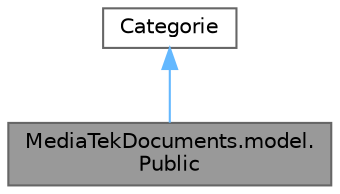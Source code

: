 digraph "MediaTekDocuments.model.Public"
{
 // LATEX_PDF_SIZE
  bgcolor="transparent";
  edge [fontname=Helvetica,fontsize=10,labelfontname=Helvetica,labelfontsize=10];
  node [fontname=Helvetica,fontsize=10,shape=box,height=0.2,width=0.4];
  Node1 [id="Node000001",label="MediaTekDocuments.model.\lPublic",height=0.2,width=0.4,color="gray40", fillcolor="grey60", style="filled", fontcolor="black",tooltip="Classe métier Public (public concerné par le document) hérite de Categorie."];
  Node2 -> Node1 [id="edge1_Node000001_Node000002",dir="back",color="steelblue1",style="solid",tooltip=" "];
  Node2 [id="Node000002",label="Categorie",height=0.2,width=0.4,color="gray40", fillcolor="white", style="filled",URL="$class_media_tek_documents_1_1model_1_1_categorie.html",tooltip="Classe métier Categorie (réunit les informations des classes Public, Genre et Rayon)"];
}
